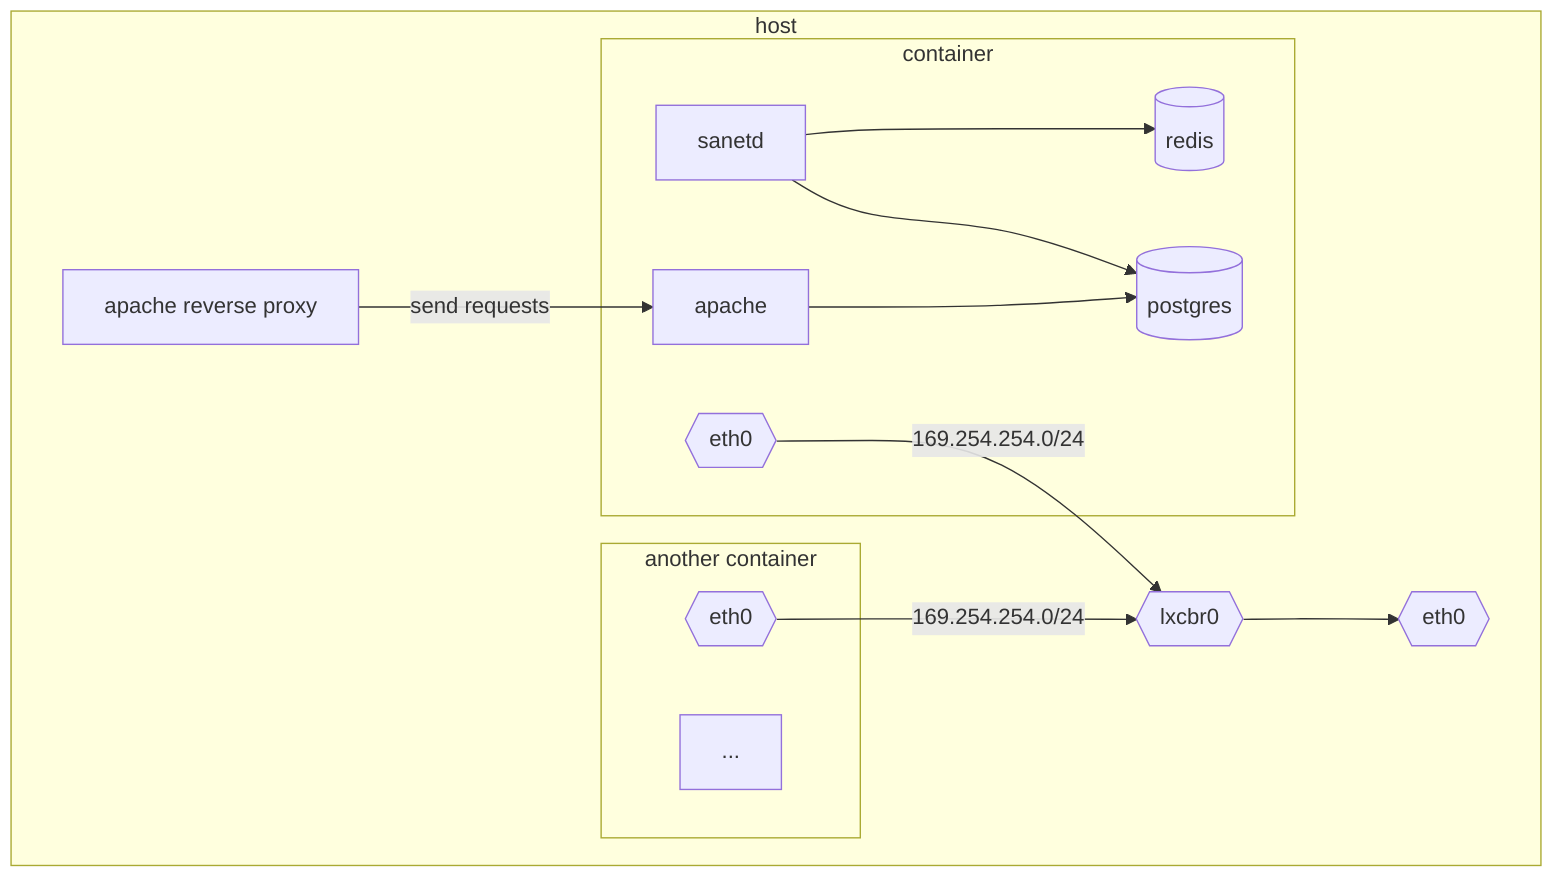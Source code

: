 flowchart TD
subgraph host
A{{lxcbr0}}
B[apache reverse proxy]
C{{eth0}}
subgraph container
D{{eth0}}
E[sanetd]
F[(redis)]
J[(postgres)]
G[apache]
end
subgraph another container
H{{eth0}}
I[...]
end
end

D & H -- 169.254.254.0/24 --> A --> C
E --> F & J
G --> J
B -- send requests --> G